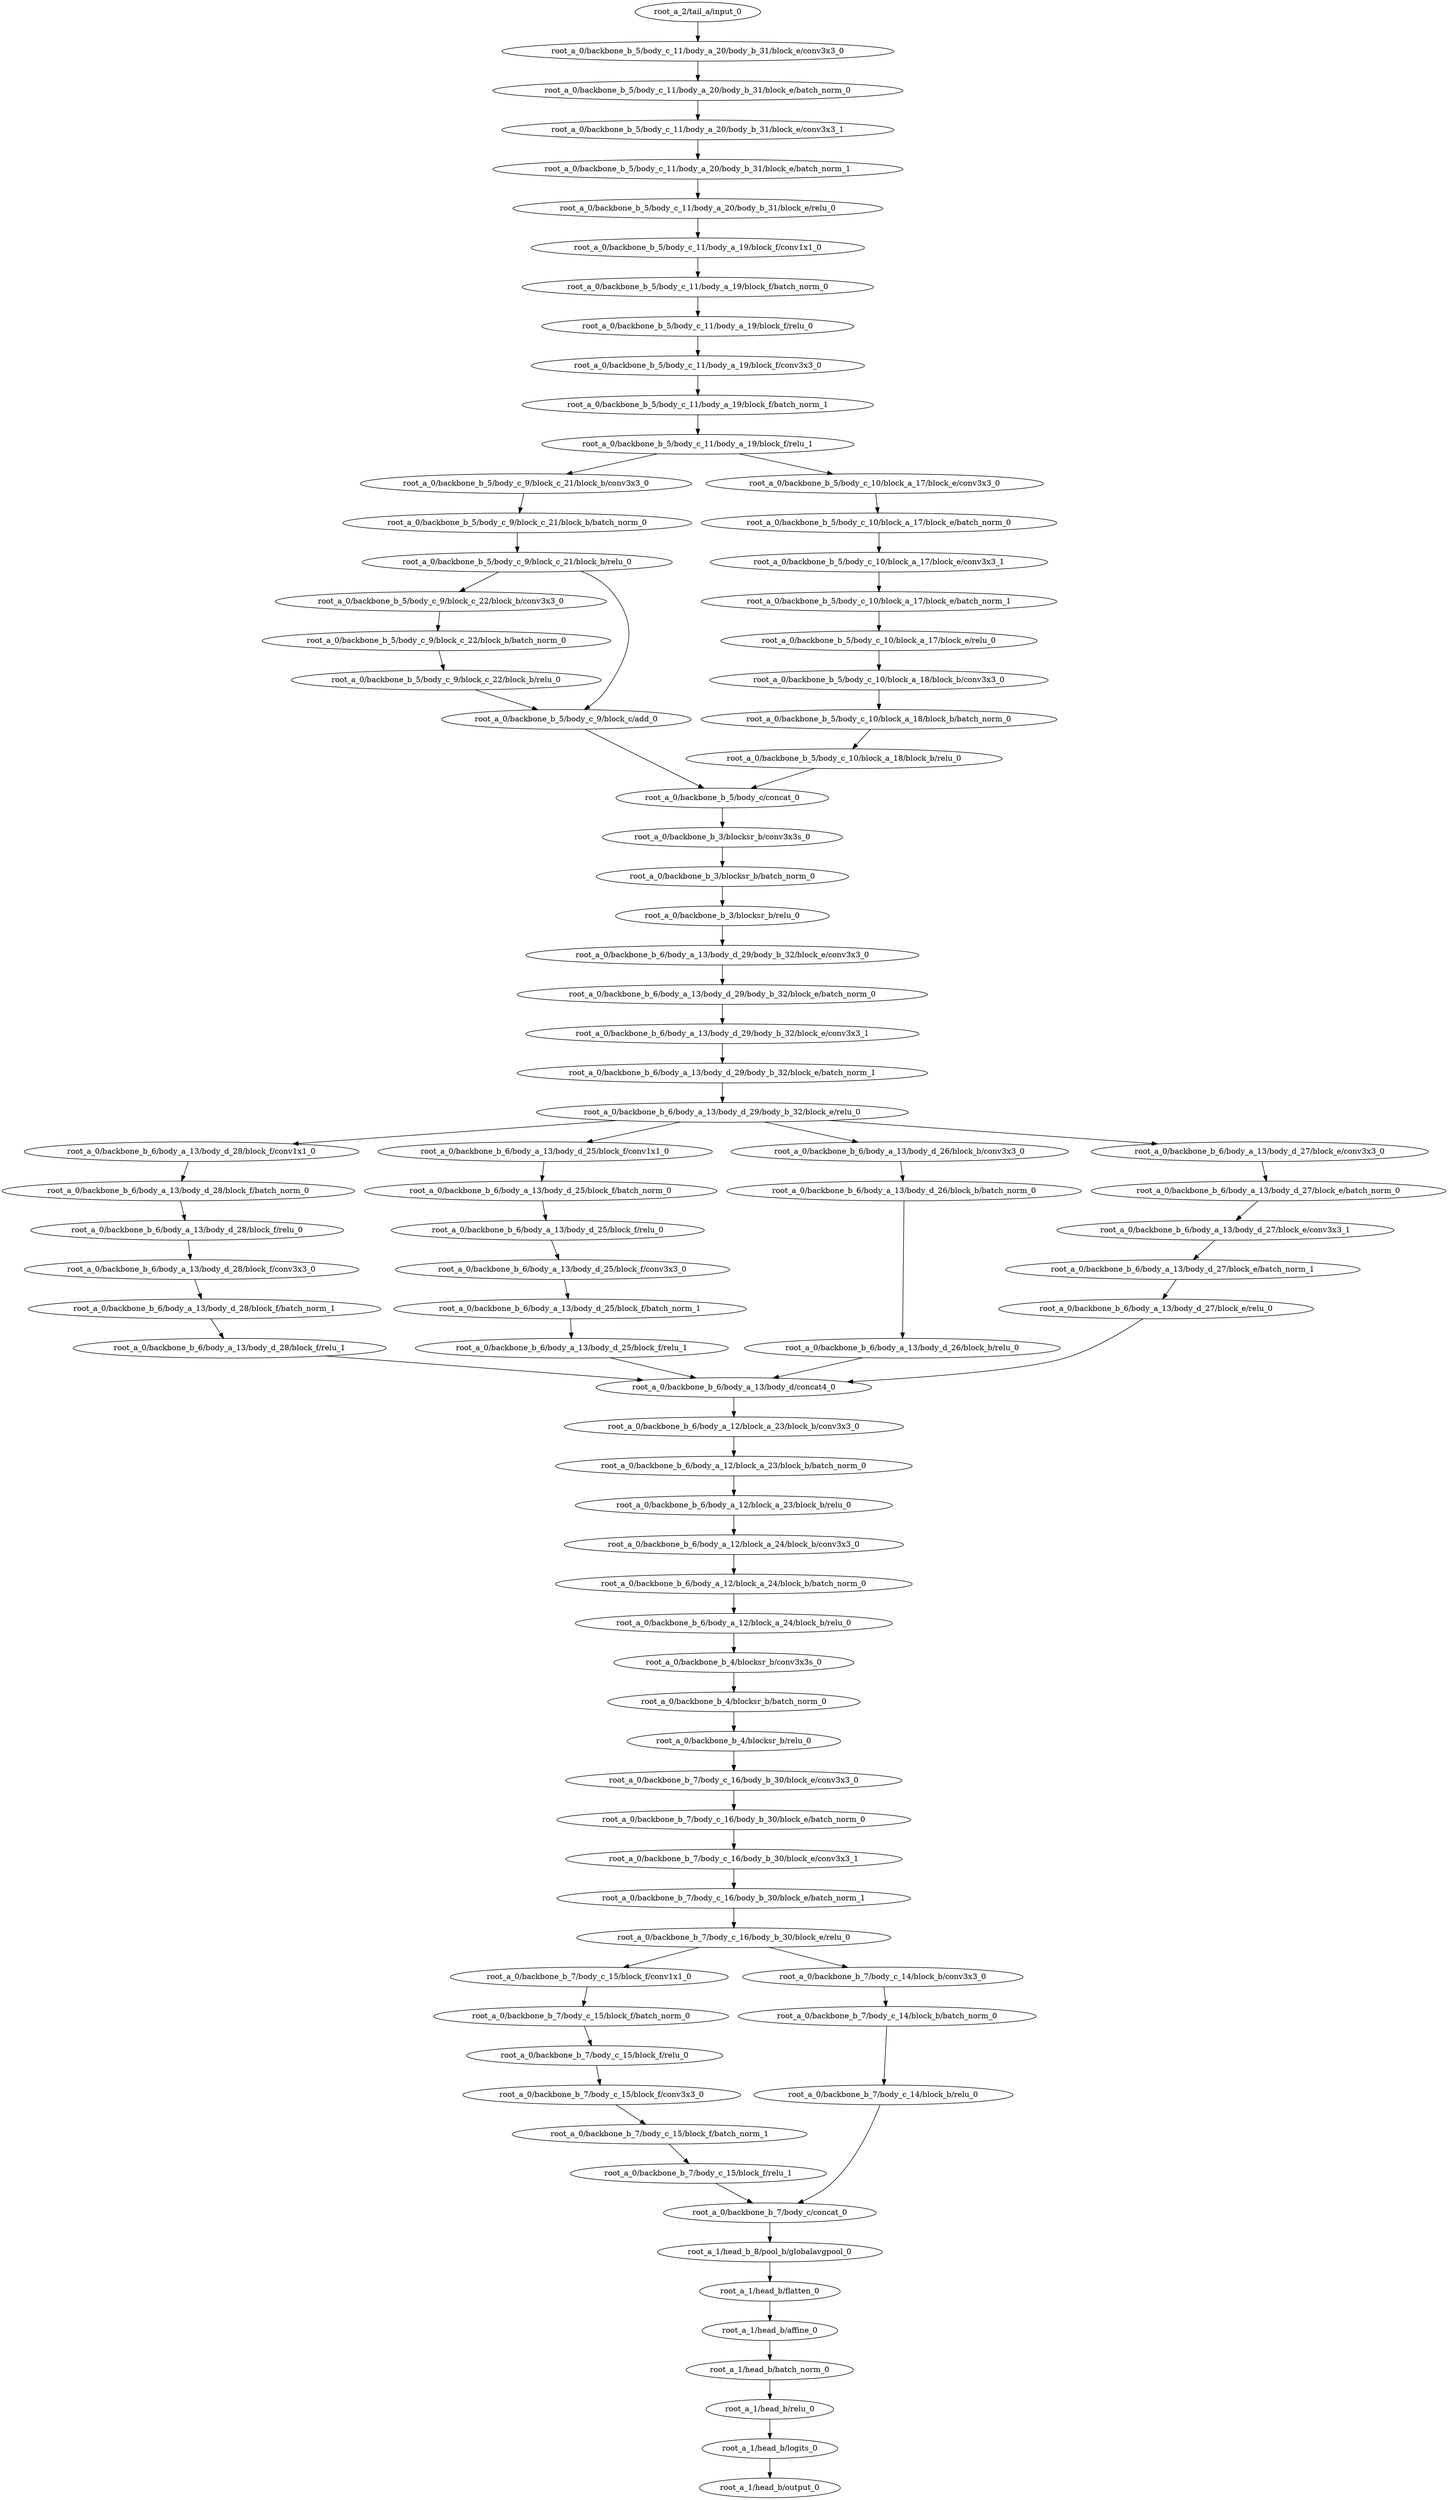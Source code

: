 digraph root_a {
	"root_a_2/tail_a/input_0"
	"root_a_0/backbone_b_5/body_c_11/body_a_20/body_b_31/block_e/conv3x3_0"
	"root_a_0/backbone_b_5/body_c_11/body_a_20/body_b_31/block_e/batch_norm_0"
	"root_a_0/backbone_b_5/body_c_11/body_a_20/body_b_31/block_e/conv3x3_1"
	"root_a_0/backbone_b_5/body_c_11/body_a_20/body_b_31/block_e/batch_norm_1"
	"root_a_0/backbone_b_5/body_c_11/body_a_20/body_b_31/block_e/relu_0"
	"root_a_0/backbone_b_5/body_c_11/body_a_19/block_f/conv1x1_0"
	"root_a_0/backbone_b_5/body_c_11/body_a_19/block_f/batch_norm_0"
	"root_a_0/backbone_b_5/body_c_11/body_a_19/block_f/relu_0"
	"root_a_0/backbone_b_5/body_c_11/body_a_19/block_f/conv3x3_0"
	"root_a_0/backbone_b_5/body_c_11/body_a_19/block_f/batch_norm_1"
	"root_a_0/backbone_b_5/body_c_11/body_a_19/block_f/relu_1"
	"root_a_0/backbone_b_5/body_c_9/block_c_21/block_b/conv3x3_0"
	"root_a_0/backbone_b_5/body_c_9/block_c_21/block_b/batch_norm_0"
	"root_a_0/backbone_b_5/body_c_9/block_c_21/block_b/relu_0"
	"root_a_0/backbone_b_5/body_c_9/block_c_22/block_b/conv3x3_0"
	"root_a_0/backbone_b_5/body_c_9/block_c_22/block_b/batch_norm_0"
	"root_a_0/backbone_b_5/body_c_9/block_c_22/block_b/relu_0"
	"root_a_0/backbone_b_5/body_c_9/block_c/add_0"
	"root_a_0/backbone_b_5/body_c_10/block_a_17/block_e/conv3x3_0"
	"root_a_0/backbone_b_5/body_c_10/block_a_17/block_e/batch_norm_0"
	"root_a_0/backbone_b_5/body_c_10/block_a_17/block_e/conv3x3_1"
	"root_a_0/backbone_b_5/body_c_10/block_a_17/block_e/batch_norm_1"
	"root_a_0/backbone_b_5/body_c_10/block_a_17/block_e/relu_0"
	"root_a_0/backbone_b_5/body_c_10/block_a_18/block_b/conv3x3_0"
	"root_a_0/backbone_b_5/body_c_10/block_a_18/block_b/batch_norm_0"
	"root_a_0/backbone_b_5/body_c_10/block_a_18/block_b/relu_0"
	"root_a_0/backbone_b_5/body_c/concat_0"
	"root_a_0/backbone_b_3/blocksr_b/conv3x3s_0"
	"root_a_0/backbone_b_3/blocksr_b/batch_norm_0"
	"root_a_0/backbone_b_3/blocksr_b/relu_0"
	"root_a_0/backbone_b_6/body_a_13/body_d_29/body_b_32/block_e/conv3x3_0"
	"root_a_0/backbone_b_6/body_a_13/body_d_29/body_b_32/block_e/batch_norm_0"
	"root_a_0/backbone_b_6/body_a_13/body_d_29/body_b_32/block_e/conv3x3_1"
	"root_a_0/backbone_b_6/body_a_13/body_d_29/body_b_32/block_e/batch_norm_1"
	"root_a_0/backbone_b_6/body_a_13/body_d_29/body_b_32/block_e/relu_0"
	"root_a_0/backbone_b_6/body_a_13/body_d_28/block_f/conv1x1_0"
	"root_a_0/backbone_b_6/body_a_13/body_d_28/block_f/batch_norm_0"
	"root_a_0/backbone_b_6/body_a_13/body_d_28/block_f/relu_0"
	"root_a_0/backbone_b_6/body_a_13/body_d_28/block_f/conv3x3_0"
	"root_a_0/backbone_b_6/body_a_13/body_d_28/block_f/batch_norm_1"
	"root_a_0/backbone_b_6/body_a_13/body_d_28/block_f/relu_1"
	"root_a_0/backbone_b_6/body_a_13/body_d_25/block_f/conv1x1_0"
	"root_a_0/backbone_b_6/body_a_13/body_d_25/block_f/batch_norm_0"
	"root_a_0/backbone_b_6/body_a_13/body_d_25/block_f/relu_0"
	"root_a_0/backbone_b_6/body_a_13/body_d_25/block_f/conv3x3_0"
	"root_a_0/backbone_b_6/body_a_13/body_d_25/block_f/batch_norm_1"
	"root_a_0/backbone_b_6/body_a_13/body_d_25/block_f/relu_1"
	"root_a_0/backbone_b_6/body_a_13/body_d_26/block_b/conv3x3_0"
	"root_a_0/backbone_b_6/body_a_13/body_d_26/block_b/batch_norm_0"
	"root_a_0/backbone_b_6/body_a_13/body_d_26/block_b/relu_0"
	"root_a_0/backbone_b_6/body_a_13/body_d_27/block_e/conv3x3_0"
	"root_a_0/backbone_b_6/body_a_13/body_d_27/block_e/batch_norm_0"
	"root_a_0/backbone_b_6/body_a_13/body_d_27/block_e/conv3x3_1"
	"root_a_0/backbone_b_6/body_a_13/body_d_27/block_e/batch_norm_1"
	"root_a_0/backbone_b_6/body_a_13/body_d_27/block_e/relu_0"
	"root_a_0/backbone_b_6/body_a_13/body_d/concat4_0"
	"root_a_0/backbone_b_6/body_a_12/block_a_23/block_b/conv3x3_0"
	"root_a_0/backbone_b_6/body_a_12/block_a_23/block_b/batch_norm_0"
	"root_a_0/backbone_b_6/body_a_12/block_a_23/block_b/relu_0"
	"root_a_0/backbone_b_6/body_a_12/block_a_24/block_b/conv3x3_0"
	"root_a_0/backbone_b_6/body_a_12/block_a_24/block_b/batch_norm_0"
	"root_a_0/backbone_b_6/body_a_12/block_a_24/block_b/relu_0"
	"root_a_0/backbone_b_4/blocksr_b/conv3x3s_0"
	"root_a_0/backbone_b_4/blocksr_b/batch_norm_0"
	"root_a_0/backbone_b_4/blocksr_b/relu_0"
	"root_a_0/backbone_b_7/body_c_16/body_b_30/block_e/conv3x3_0"
	"root_a_0/backbone_b_7/body_c_16/body_b_30/block_e/batch_norm_0"
	"root_a_0/backbone_b_7/body_c_16/body_b_30/block_e/conv3x3_1"
	"root_a_0/backbone_b_7/body_c_16/body_b_30/block_e/batch_norm_1"
	"root_a_0/backbone_b_7/body_c_16/body_b_30/block_e/relu_0"
	"root_a_0/backbone_b_7/body_c_15/block_f/conv1x1_0"
	"root_a_0/backbone_b_7/body_c_15/block_f/batch_norm_0"
	"root_a_0/backbone_b_7/body_c_15/block_f/relu_0"
	"root_a_0/backbone_b_7/body_c_15/block_f/conv3x3_0"
	"root_a_0/backbone_b_7/body_c_15/block_f/batch_norm_1"
	"root_a_0/backbone_b_7/body_c_15/block_f/relu_1"
	"root_a_0/backbone_b_7/body_c_14/block_b/conv3x3_0"
	"root_a_0/backbone_b_7/body_c_14/block_b/batch_norm_0"
	"root_a_0/backbone_b_7/body_c_14/block_b/relu_0"
	"root_a_0/backbone_b_7/body_c/concat_0"
	"root_a_1/head_b_8/pool_b/globalavgpool_0"
	"root_a_1/head_b/flatten_0"
	"root_a_1/head_b/affine_0"
	"root_a_1/head_b/batch_norm_0"
	"root_a_1/head_b/relu_0"
	"root_a_1/head_b/logits_0"
	"root_a_1/head_b/output_0"

	"root_a_2/tail_a/input_0" -> "root_a_0/backbone_b_5/body_c_11/body_a_20/body_b_31/block_e/conv3x3_0"
	"root_a_0/backbone_b_5/body_c_11/body_a_20/body_b_31/block_e/conv3x3_0" -> "root_a_0/backbone_b_5/body_c_11/body_a_20/body_b_31/block_e/batch_norm_0"
	"root_a_0/backbone_b_5/body_c_11/body_a_20/body_b_31/block_e/batch_norm_0" -> "root_a_0/backbone_b_5/body_c_11/body_a_20/body_b_31/block_e/conv3x3_1"
	"root_a_0/backbone_b_5/body_c_11/body_a_20/body_b_31/block_e/conv3x3_1" -> "root_a_0/backbone_b_5/body_c_11/body_a_20/body_b_31/block_e/batch_norm_1"
	"root_a_0/backbone_b_5/body_c_11/body_a_20/body_b_31/block_e/batch_norm_1" -> "root_a_0/backbone_b_5/body_c_11/body_a_20/body_b_31/block_e/relu_0"
	"root_a_0/backbone_b_5/body_c_11/body_a_20/body_b_31/block_e/relu_0" -> "root_a_0/backbone_b_5/body_c_11/body_a_19/block_f/conv1x1_0"
	"root_a_0/backbone_b_5/body_c_11/body_a_19/block_f/conv1x1_0" -> "root_a_0/backbone_b_5/body_c_11/body_a_19/block_f/batch_norm_0"
	"root_a_0/backbone_b_5/body_c_11/body_a_19/block_f/batch_norm_0" -> "root_a_0/backbone_b_5/body_c_11/body_a_19/block_f/relu_0"
	"root_a_0/backbone_b_5/body_c_11/body_a_19/block_f/relu_0" -> "root_a_0/backbone_b_5/body_c_11/body_a_19/block_f/conv3x3_0"
	"root_a_0/backbone_b_5/body_c_11/body_a_19/block_f/conv3x3_0" -> "root_a_0/backbone_b_5/body_c_11/body_a_19/block_f/batch_norm_1"
	"root_a_0/backbone_b_5/body_c_11/body_a_19/block_f/batch_norm_1" -> "root_a_0/backbone_b_5/body_c_11/body_a_19/block_f/relu_1"
	"root_a_0/backbone_b_5/body_c_11/body_a_19/block_f/relu_1" -> "root_a_0/backbone_b_5/body_c_9/block_c_21/block_b/conv3x3_0"
	"root_a_0/backbone_b_5/body_c_9/block_c_21/block_b/conv3x3_0" -> "root_a_0/backbone_b_5/body_c_9/block_c_21/block_b/batch_norm_0"
	"root_a_0/backbone_b_5/body_c_9/block_c_21/block_b/batch_norm_0" -> "root_a_0/backbone_b_5/body_c_9/block_c_21/block_b/relu_0"
	"root_a_0/backbone_b_5/body_c_9/block_c_21/block_b/relu_0" -> "root_a_0/backbone_b_5/body_c_9/block_c_22/block_b/conv3x3_0"
	"root_a_0/backbone_b_5/body_c_9/block_c_22/block_b/conv3x3_0" -> "root_a_0/backbone_b_5/body_c_9/block_c_22/block_b/batch_norm_0"
	"root_a_0/backbone_b_5/body_c_9/block_c_22/block_b/batch_norm_0" -> "root_a_0/backbone_b_5/body_c_9/block_c_22/block_b/relu_0"
	"root_a_0/backbone_b_5/body_c_9/block_c_22/block_b/relu_0" -> "root_a_0/backbone_b_5/body_c_9/block_c/add_0"
	"root_a_0/backbone_b_5/body_c_9/block_c_21/block_b/relu_0" -> "root_a_0/backbone_b_5/body_c_9/block_c/add_0"
	"root_a_0/backbone_b_5/body_c_11/body_a_19/block_f/relu_1" -> "root_a_0/backbone_b_5/body_c_10/block_a_17/block_e/conv3x3_0"
	"root_a_0/backbone_b_5/body_c_10/block_a_17/block_e/conv3x3_0" -> "root_a_0/backbone_b_5/body_c_10/block_a_17/block_e/batch_norm_0"
	"root_a_0/backbone_b_5/body_c_10/block_a_17/block_e/batch_norm_0" -> "root_a_0/backbone_b_5/body_c_10/block_a_17/block_e/conv3x3_1"
	"root_a_0/backbone_b_5/body_c_10/block_a_17/block_e/conv3x3_1" -> "root_a_0/backbone_b_5/body_c_10/block_a_17/block_e/batch_norm_1"
	"root_a_0/backbone_b_5/body_c_10/block_a_17/block_e/batch_norm_1" -> "root_a_0/backbone_b_5/body_c_10/block_a_17/block_e/relu_0"
	"root_a_0/backbone_b_5/body_c_10/block_a_17/block_e/relu_0" -> "root_a_0/backbone_b_5/body_c_10/block_a_18/block_b/conv3x3_0"
	"root_a_0/backbone_b_5/body_c_10/block_a_18/block_b/conv3x3_0" -> "root_a_0/backbone_b_5/body_c_10/block_a_18/block_b/batch_norm_0"
	"root_a_0/backbone_b_5/body_c_10/block_a_18/block_b/batch_norm_0" -> "root_a_0/backbone_b_5/body_c_10/block_a_18/block_b/relu_0"
	"root_a_0/backbone_b_5/body_c_9/block_c/add_0" -> "root_a_0/backbone_b_5/body_c/concat_0"
	"root_a_0/backbone_b_5/body_c_10/block_a_18/block_b/relu_0" -> "root_a_0/backbone_b_5/body_c/concat_0"
	"root_a_0/backbone_b_5/body_c/concat_0" -> "root_a_0/backbone_b_3/blocksr_b/conv3x3s_0"
	"root_a_0/backbone_b_3/blocksr_b/conv3x3s_0" -> "root_a_0/backbone_b_3/blocksr_b/batch_norm_0"
	"root_a_0/backbone_b_3/blocksr_b/batch_norm_0" -> "root_a_0/backbone_b_3/blocksr_b/relu_0"
	"root_a_0/backbone_b_3/blocksr_b/relu_0" -> "root_a_0/backbone_b_6/body_a_13/body_d_29/body_b_32/block_e/conv3x3_0"
	"root_a_0/backbone_b_6/body_a_13/body_d_29/body_b_32/block_e/conv3x3_0" -> "root_a_0/backbone_b_6/body_a_13/body_d_29/body_b_32/block_e/batch_norm_0"
	"root_a_0/backbone_b_6/body_a_13/body_d_29/body_b_32/block_e/batch_norm_0" -> "root_a_0/backbone_b_6/body_a_13/body_d_29/body_b_32/block_e/conv3x3_1"
	"root_a_0/backbone_b_6/body_a_13/body_d_29/body_b_32/block_e/conv3x3_1" -> "root_a_0/backbone_b_6/body_a_13/body_d_29/body_b_32/block_e/batch_norm_1"
	"root_a_0/backbone_b_6/body_a_13/body_d_29/body_b_32/block_e/batch_norm_1" -> "root_a_0/backbone_b_6/body_a_13/body_d_29/body_b_32/block_e/relu_0"
	"root_a_0/backbone_b_6/body_a_13/body_d_29/body_b_32/block_e/relu_0" -> "root_a_0/backbone_b_6/body_a_13/body_d_28/block_f/conv1x1_0"
	"root_a_0/backbone_b_6/body_a_13/body_d_28/block_f/conv1x1_0" -> "root_a_0/backbone_b_6/body_a_13/body_d_28/block_f/batch_norm_0"
	"root_a_0/backbone_b_6/body_a_13/body_d_28/block_f/batch_norm_0" -> "root_a_0/backbone_b_6/body_a_13/body_d_28/block_f/relu_0"
	"root_a_0/backbone_b_6/body_a_13/body_d_28/block_f/relu_0" -> "root_a_0/backbone_b_6/body_a_13/body_d_28/block_f/conv3x3_0"
	"root_a_0/backbone_b_6/body_a_13/body_d_28/block_f/conv3x3_0" -> "root_a_0/backbone_b_6/body_a_13/body_d_28/block_f/batch_norm_1"
	"root_a_0/backbone_b_6/body_a_13/body_d_28/block_f/batch_norm_1" -> "root_a_0/backbone_b_6/body_a_13/body_d_28/block_f/relu_1"
	"root_a_0/backbone_b_6/body_a_13/body_d_29/body_b_32/block_e/relu_0" -> "root_a_0/backbone_b_6/body_a_13/body_d_25/block_f/conv1x1_0"
	"root_a_0/backbone_b_6/body_a_13/body_d_25/block_f/conv1x1_0" -> "root_a_0/backbone_b_6/body_a_13/body_d_25/block_f/batch_norm_0"
	"root_a_0/backbone_b_6/body_a_13/body_d_25/block_f/batch_norm_0" -> "root_a_0/backbone_b_6/body_a_13/body_d_25/block_f/relu_0"
	"root_a_0/backbone_b_6/body_a_13/body_d_25/block_f/relu_0" -> "root_a_0/backbone_b_6/body_a_13/body_d_25/block_f/conv3x3_0"
	"root_a_0/backbone_b_6/body_a_13/body_d_25/block_f/conv3x3_0" -> "root_a_0/backbone_b_6/body_a_13/body_d_25/block_f/batch_norm_1"
	"root_a_0/backbone_b_6/body_a_13/body_d_25/block_f/batch_norm_1" -> "root_a_0/backbone_b_6/body_a_13/body_d_25/block_f/relu_1"
	"root_a_0/backbone_b_6/body_a_13/body_d_29/body_b_32/block_e/relu_0" -> "root_a_0/backbone_b_6/body_a_13/body_d_26/block_b/conv3x3_0"
	"root_a_0/backbone_b_6/body_a_13/body_d_26/block_b/conv3x3_0" -> "root_a_0/backbone_b_6/body_a_13/body_d_26/block_b/batch_norm_0"
	"root_a_0/backbone_b_6/body_a_13/body_d_26/block_b/batch_norm_0" -> "root_a_0/backbone_b_6/body_a_13/body_d_26/block_b/relu_0"
	"root_a_0/backbone_b_6/body_a_13/body_d_29/body_b_32/block_e/relu_0" -> "root_a_0/backbone_b_6/body_a_13/body_d_27/block_e/conv3x3_0"
	"root_a_0/backbone_b_6/body_a_13/body_d_27/block_e/conv3x3_0" -> "root_a_0/backbone_b_6/body_a_13/body_d_27/block_e/batch_norm_0"
	"root_a_0/backbone_b_6/body_a_13/body_d_27/block_e/batch_norm_0" -> "root_a_0/backbone_b_6/body_a_13/body_d_27/block_e/conv3x3_1"
	"root_a_0/backbone_b_6/body_a_13/body_d_27/block_e/conv3x3_1" -> "root_a_0/backbone_b_6/body_a_13/body_d_27/block_e/batch_norm_1"
	"root_a_0/backbone_b_6/body_a_13/body_d_27/block_e/batch_norm_1" -> "root_a_0/backbone_b_6/body_a_13/body_d_27/block_e/relu_0"
	"root_a_0/backbone_b_6/body_a_13/body_d_28/block_f/relu_1" -> "root_a_0/backbone_b_6/body_a_13/body_d/concat4_0"
	"root_a_0/backbone_b_6/body_a_13/body_d_25/block_f/relu_1" -> "root_a_0/backbone_b_6/body_a_13/body_d/concat4_0"
	"root_a_0/backbone_b_6/body_a_13/body_d_26/block_b/relu_0" -> "root_a_0/backbone_b_6/body_a_13/body_d/concat4_0"
	"root_a_0/backbone_b_6/body_a_13/body_d_27/block_e/relu_0" -> "root_a_0/backbone_b_6/body_a_13/body_d/concat4_0"
	"root_a_0/backbone_b_6/body_a_13/body_d/concat4_0" -> "root_a_0/backbone_b_6/body_a_12/block_a_23/block_b/conv3x3_0"
	"root_a_0/backbone_b_6/body_a_12/block_a_23/block_b/conv3x3_0" -> "root_a_0/backbone_b_6/body_a_12/block_a_23/block_b/batch_norm_0"
	"root_a_0/backbone_b_6/body_a_12/block_a_23/block_b/batch_norm_0" -> "root_a_0/backbone_b_6/body_a_12/block_a_23/block_b/relu_0"
	"root_a_0/backbone_b_6/body_a_12/block_a_23/block_b/relu_0" -> "root_a_0/backbone_b_6/body_a_12/block_a_24/block_b/conv3x3_0"
	"root_a_0/backbone_b_6/body_a_12/block_a_24/block_b/conv3x3_0" -> "root_a_0/backbone_b_6/body_a_12/block_a_24/block_b/batch_norm_0"
	"root_a_0/backbone_b_6/body_a_12/block_a_24/block_b/batch_norm_0" -> "root_a_0/backbone_b_6/body_a_12/block_a_24/block_b/relu_0"
	"root_a_0/backbone_b_6/body_a_12/block_a_24/block_b/relu_0" -> "root_a_0/backbone_b_4/blocksr_b/conv3x3s_0"
	"root_a_0/backbone_b_4/blocksr_b/conv3x3s_0" -> "root_a_0/backbone_b_4/blocksr_b/batch_norm_0"
	"root_a_0/backbone_b_4/blocksr_b/batch_norm_0" -> "root_a_0/backbone_b_4/blocksr_b/relu_0"
	"root_a_0/backbone_b_4/blocksr_b/relu_0" -> "root_a_0/backbone_b_7/body_c_16/body_b_30/block_e/conv3x3_0"
	"root_a_0/backbone_b_7/body_c_16/body_b_30/block_e/conv3x3_0" -> "root_a_0/backbone_b_7/body_c_16/body_b_30/block_e/batch_norm_0"
	"root_a_0/backbone_b_7/body_c_16/body_b_30/block_e/batch_norm_0" -> "root_a_0/backbone_b_7/body_c_16/body_b_30/block_e/conv3x3_1"
	"root_a_0/backbone_b_7/body_c_16/body_b_30/block_e/conv3x3_1" -> "root_a_0/backbone_b_7/body_c_16/body_b_30/block_e/batch_norm_1"
	"root_a_0/backbone_b_7/body_c_16/body_b_30/block_e/batch_norm_1" -> "root_a_0/backbone_b_7/body_c_16/body_b_30/block_e/relu_0"
	"root_a_0/backbone_b_7/body_c_16/body_b_30/block_e/relu_0" -> "root_a_0/backbone_b_7/body_c_15/block_f/conv1x1_0"
	"root_a_0/backbone_b_7/body_c_15/block_f/conv1x1_0" -> "root_a_0/backbone_b_7/body_c_15/block_f/batch_norm_0"
	"root_a_0/backbone_b_7/body_c_15/block_f/batch_norm_0" -> "root_a_0/backbone_b_7/body_c_15/block_f/relu_0"
	"root_a_0/backbone_b_7/body_c_15/block_f/relu_0" -> "root_a_0/backbone_b_7/body_c_15/block_f/conv3x3_0"
	"root_a_0/backbone_b_7/body_c_15/block_f/conv3x3_0" -> "root_a_0/backbone_b_7/body_c_15/block_f/batch_norm_1"
	"root_a_0/backbone_b_7/body_c_15/block_f/batch_norm_1" -> "root_a_0/backbone_b_7/body_c_15/block_f/relu_1"
	"root_a_0/backbone_b_7/body_c_16/body_b_30/block_e/relu_0" -> "root_a_0/backbone_b_7/body_c_14/block_b/conv3x3_0"
	"root_a_0/backbone_b_7/body_c_14/block_b/conv3x3_0" -> "root_a_0/backbone_b_7/body_c_14/block_b/batch_norm_0"
	"root_a_0/backbone_b_7/body_c_14/block_b/batch_norm_0" -> "root_a_0/backbone_b_7/body_c_14/block_b/relu_0"
	"root_a_0/backbone_b_7/body_c_15/block_f/relu_1" -> "root_a_0/backbone_b_7/body_c/concat_0"
	"root_a_0/backbone_b_7/body_c_14/block_b/relu_0" -> "root_a_0/backbone_b_7/body_c/concat_0"
	"root_a_0/backbone_b_7/body_c/concat_0" -> "root_a_1/head_b_8/pool_b/globalavgpool_0"
	"root_a_1/head_b_8/pool_b/globalavgpool_0" -> "root_a_1/head_b/flatten_0"
	"root_a_1/head_b/flatten_0" -> "root_a_1/head_b/affine_0"
	"root_a_1/head_b/affine_0" -> "root_a_1/head_b/batch_norm_0"
	"root_a_1/head_b/batch_norm_0" -> "root_a_1/head_b/relu_0"
	"root_a_1/head_b/relu_0" -> "root_a_1/head_b/logits_0"
	"root_a_1/head_b/logits_0" -> "root_a_1/head_b/output_0"

}